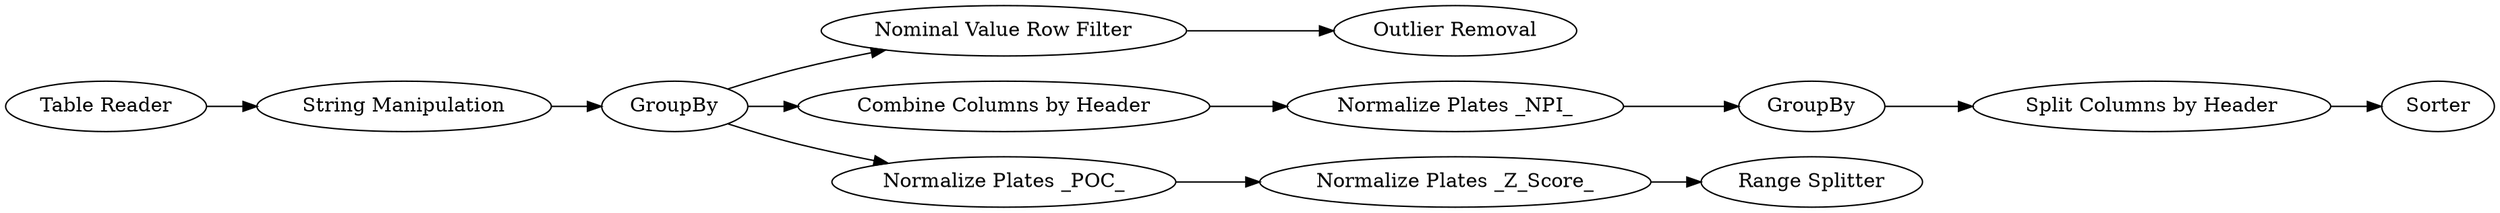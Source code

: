 digraph {
	"-3324928332632024257_24" [label="Nominal Value Row Filter"]
	"-3324928332632024257_28" [label=Sorter]
	"-3324928332632024257_1" [label="Table Reader"]
	"-3324928332632024257_26" [label="Split Columns by Header"]
	"-3324928332632024257_9" [label="Normalize Plates _NPI_"]
	"-3324928332632024257_23" [label="Outlier Removal"]
	"-3324928332632024257_10" [label="String Manipulation"]
	"-3324928332632024257_29" [label="Range Splitter"]
	"-3324928332632024257_11" [label=GroupBy]
	"-3324928332632024257_25" [label="Combine Columns by Header"]
	"-3324928332632024257_6" [label="Normalize Plates _POC_"]
	"-3324928332632024257_27" [label=GroupBy]
	"-3324928332632024257_7" [label="Normalize Plates _Z_Score_"]
	"-3324928332632024257_11" -> "-3324928332632024257_24"
	"-3324928332632024257_26" -> "-3324928332632024257_28"
	"-3324928332632024257_11" -> "-3324928332632024257_25"
	"-3324928332632024257_10" -> "-3324928332632024257_11"
	"-3324928332632024257_1" -> "-3324928332632024257_10"
	"-3324928332632024257_27" -> "-3324928332632024257_26"
	"-3324928332632024257_6" -> "-3324928332632024257_7"
	"-3324928332632024257_9" -> "-3324928332632024257_27"
	"-3324928332632024257_11" -> "-3324928332632024257_6"
	"-3324928332632024257_25" -> "-3324928332632024257_9"
	"-3324928332632024257_24" -> "-3324928332632024257_23"
	"-3324928332632024257_7" -> "-3324928332632024257_29"
	rankdir=LR
}
